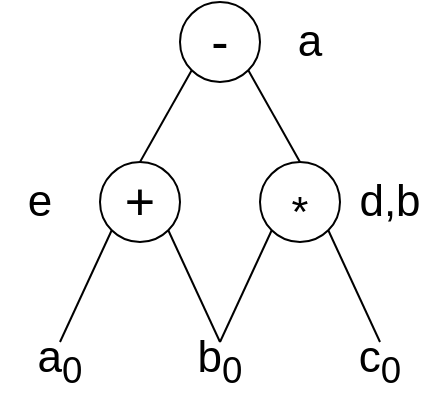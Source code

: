 <mxfile version="14.5.1" type="device"><diagram id="ijfH-e6Z5uwJehCRtA2L" name="第 1 页"><mxGraphModel dx="677" dy="390" grid="1" gridSize="10" guides="1" tooltips="1" connect="1" arrows="1" fold="1" page="1" pageScale="1" pageWidth="850" pageHeight="1100" math="0" shadow="0"><root><mxCell id="0"/><mxCell id="1" parent="0"/><mxCell id="zF_wLC1n6AU9FCzWeWIa-19" style="edgeStyle=none;rounded=0;orthogonalLoop=1;jettySize=auto;html=1;exitX=1;exitY=1;exitDx=0;exitDy=0;entryX=0.5;entryY=0;entryDx=0;entryDy=0;endArrow=none;endFill=0;" edge="1" parent="1" source="zF_wLC1n6AU9FCzWeWIa-1" target="zF_wLC1n6AU9FCzWeWIa-5"><mxGeometry relative="1" as="geometry"/></mxCell><mxCell id="zF_wLC1n6AU9FCzWeWIa-1" value="&lt;span style=&quot;font-size: 26px&quot;&gt;+&lt;/span&gt;" style="ellipse;whiteSpace=wrap;html=1;aspect=fixed;" vertex="1" parent="1"><mxGeometry x="280" y="280" width="40" height="40" as="geometry"/></mxCell><mxCell id="zF_wLC1n6AU9FCzWeWIa-20" style="edgeStyle=none;rounded=0;orthogonalLoop=1;jettySize=auto;html=1;exitX=0;exitY=1;exitDx=0;exitDy=0;entryX=0.5;entryY=0;entryDx=0;entryDy=0;endArrow=none;endFill=0;" edge="1" parent="1" source="zF_wLC1n6AU9FCzWeWIa-2" target="zF_wLC1n6AU9FCzWeWIa-1"><mxGeometry relative="1" as="geometry"/></mxCell><mxCell id="zF_wLC1n6AU9FCzWeWIa-22" style="edgeStyle=none;rounded=0;orthogonalLoop=1;jettySize=auto;html=1;exitX=1;exitY=1;exitDx=0;exitDy=0;entryX=0.5;entryY=0;entryDx=0;entryDy=0;endArrow=none;endFill=0;" edge="1" parent="1" source="zF_wLC1n6AU9FCzWeWIa-2" target="zF_wLC1n6AU9FCzWeWIa-6"><mxGeometry relative="1" as="geometry"/></mxCell><mxCell id="zF_wLC1n6AU9FCzWeWIa-2" value="&lt;span style=&quot;font-size: 26px&quot;&gt;-&lt;/span&gt;" style="ellipse;whiteSpace=wrap;html=1;aspect=fixed;" vertex="1" parent="1"><mxGeometry x="320" y="200" width="40" height="40" as="geometry"/></mxCell><mxCell id="zF_wLC1n6AU9FCzWeWIa-18" style="edgeStyle=none;rounded=0;orthogonalLoop=1;jettySize=auto;html=1;exitX=0.5;exitY=0;exitDx=0;exitDy=0;entryX=0;entryY=1;entryDx=0;entryDy=0;endArrow=none;endFill=0;" edge="1" parent="1" source="zF_wLC1n6AU9FCzWeWIa-4" target="zF_wLC1n6AU9FCzWeWIa-1"><mxGeometry relative="1" as="geometry"/></mxCell><mxCell id="zF_wLC1n6AU9FCzWeWIa-4" value="&lt;font style=&quot;font-size: 22px&quot;&gt;a&lt;sub&gt;0&lt;/sub&gt;&lt;/font&gt;" style="text;html=1;strokeColor=none;fillColor=none;align=center;verticalAlign=middle;whiteSpace=wrap;rounded=0;" vertex="1" parent="1"><mxGeometry x="240" y="370" width="40" height="20" as="geometry"/></mxCell><mxCell id="zF_wLC1n6AU9FCzWeWIa-5" value="&lt;font style=&quot;font-size: 22px&quot;&gt;b&lt;sub&gt;0&lt;/sub&gt;&lt;/font&gt;" style="text;html=1;strokeColor=none;fillColor=none;align=center;verticalAlign=middle;whiteSpace=wrap;rounded=0;" vertex="1" parent="1"><mxGeometry x="320" y="370" width="40" height="20" as="geometry"/></mxCell><mxCell id="zF_wLC1n6AU9FCzWeWIa-14" style="edgeStyle=none;rounded=0;orthogonalLoop=1;jettySize=auto;html=1;exitX=1;exitY=1;exitDx=0;exitDy=0;entryX=0.5;entryY=0;entryDx=0;entryDy=0;endArrow=none;endFill=0;" edge="1" parent="1" source="zF_wLC1n6AU9FCzWeWIa-6" target="zF_wLC1n6AU9FCzWeWIa-10"><mxGeometry relative="1" as="geometry"/></mxCell><mxCell id="zF_wLC1n6AU9FCzWeWIa-15" style="edgeStyle=none;rounded=0;orthogonalLoop=1;jettySize=auto;html=1;exitX=0;exitY=1;exitDx=0;exitDy=0;entryX=0.5;entryY=0;entryDx=0;entryDy=0;endArrow=none;endFill=0;" edge="1" parent="1" source="zF_wLC1n6AU9FCzWeWIa-6" target="zF_wLC1n6AU9FCzWeWIa-5"><mxGeometry relative="1" as="geometry"/></mxCell><mxCell id="zF_wLC1n6AU9FCzWeWIa-6" value="&lt;span style=&quot;font-size: 26px&quot;&gt;&lt;sub&gt;*&lt;/sub&gt;&lt;/span&gt;" style="ellipse;whiteSpace=wrap;html=1;aspect=fixed;" vertex="1" parent="1"><mxGeometry x="360" y="280" width="40" height="40" as="geometry"/></mxCell><mxCell id="zF_wLC1n6AU9FCzWeWIa-10" value="&lt;font&gt;&lt;span style=&quot;font-size: 22px&quot;&gt;c&lt;sub&gt;0&lt;/sub&gt;&lt;/span&gt;&lt;/font&gt;" style="text;html=1;strokeColor=none;fillColor=none;align=center;verticalAlign=middle;whiteSpace=wrap;rounded=0;" vertex="1" parent="1"><mxGeometry x="400" y="370" width="40" height="20" as="geometry"/></mxCell><mxCell id="zF_wLC1n6AU9FCzWeWIa-24" value="&lt;span style=&quot;font-size: 22px&quot;&gt;d,b&lt;/span&gt;" style="text;html=1;strokeColor=none;fillColor=none;align=center;verticalAlign=middle;whiteSpace=wrap;rounded=0;" vertex="1" parent="1"><mxGeometry x="405" y="290" width="40" height="20" as="geometry"/></mxCell><mxCell id="zF_wLC1n6AU9FCzWeWIa-25" value="&lt;span style=&quot;font-size: 22px&quot;&gt;e&lt;/span&gt;" style="text;html=1;strokeColor=none;fillColor=none;align=center;verticalAlign=middle;whiteSpace=wrap;rounded=0;" vertex="1" parent="1"><mxGeometry x="230" y="290" width="40" height="20" as="geometry"/></mxCell><mxCell id="zF_wLC1n6AU9FCzWeWIa-26" value="&lt;span style=&quot;font-size: 22px&quot;&gt;a&lt;/span&gt;" style="text;html=1;strokeColor=none;fillColor=none;align=center;verticalAlign=middle;whiteSpace=wrap;rounded=0;" vertex="1" parent="1"><mxGeometry x="365" y="210" width="40" height="20" as="geometry"/></mxCell></root></mxGraphModel></diagram></mxfile>